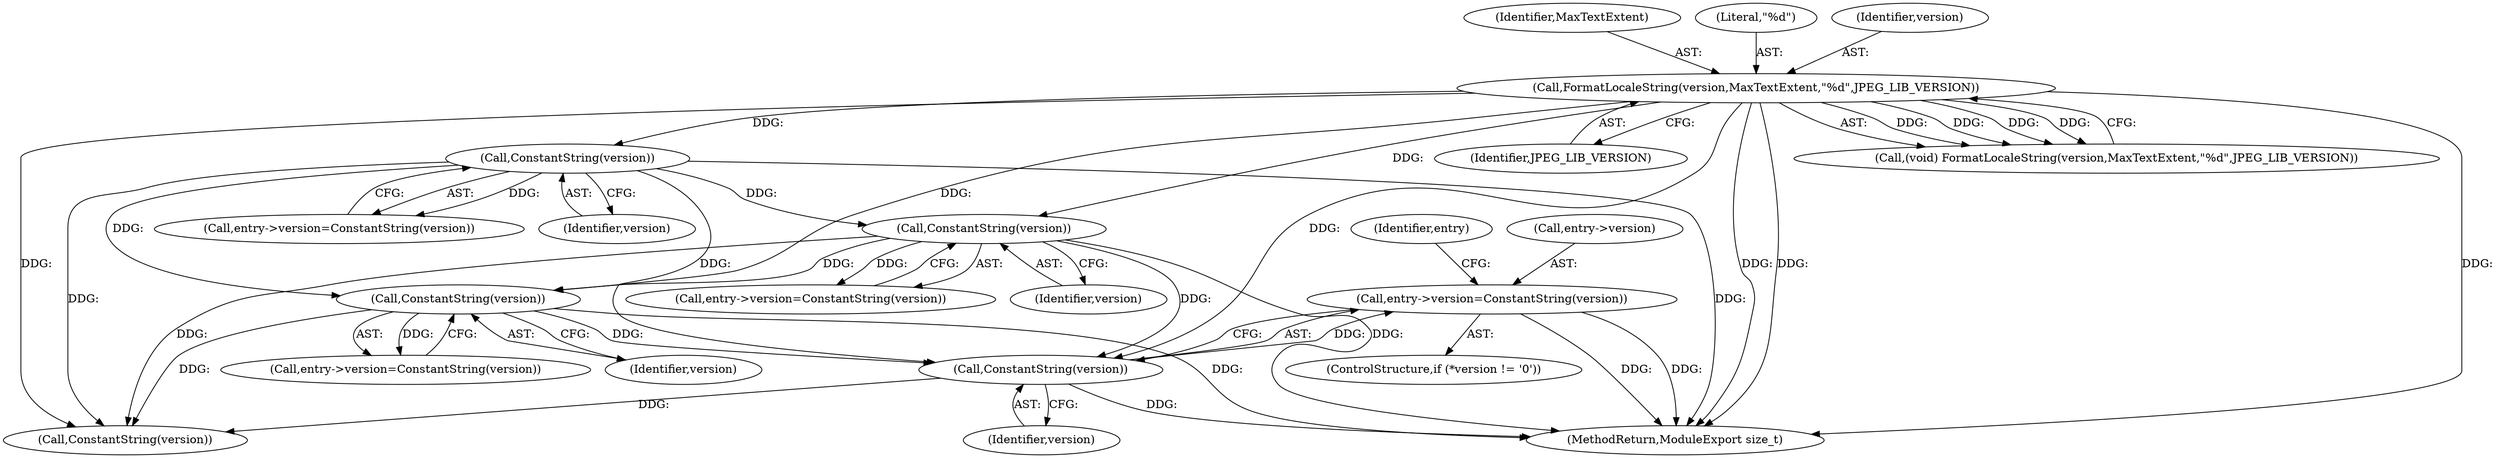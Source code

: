 digraph "0_ImageMagick_948356eec65aea91995d4b7cc487d197d2c5f602_0@pointer" {
"1000376" [label="(Call,entry->version=ConstantString(version))"];
"1000380" [label="(Call,ConstantString(version))"];
"1000314" [label="(Call,ConstantString(version))"];
"1000175" [label="(Call,ConstantString(version))"];
"1000115" [label="(Call,FormatLocaleString(version,MaxTextExtent,\"%d\",JPEG_LIB_VERSION))"];
"1000248" [label="(Call,ConstantString(version))"];
"1000384" [label="(Identifier,entry)"];
"1000381" [label="(Identifier,version)"];
"1000175" [label="(Call,ConstantString(version))"];
"1000244" [label="(Call,entry->version=ConstantString(version))"];
"1000249" [label="(Identifier,version)"];
"1000117" [label="(Identifier,MaxTextExtent)"];
"1000119" [label="(Identifier,JPEG_LIB_VERSION)"];
"1000314" [label="(Call,ConstantString(version))"];
"1000315" [label="(Identifier,version)"];
"1000115" [label="(Call,FormatLocaleString(version,MaxTextExtent,\"%d\",JPEG_LIB_VERSION))"];
"1000118" [label="(Literal,\"%d\")"];
"1000466" [label="(MethodReturn,ModuleExport size_t)"];
"1000176" [label="(Identifier,version)"];
"1000113" [label="(Call,(void) FormatLocaleString(version,MaxTextExtent,\"%d\",JPEG_LIB_VERSION))"];
"1000310" [label="(Call,entry->version=ConstantString(version))"];
"1000377" [label="(Call,entry->version)"];
"1000376" [label="(Call,entry->version=ConstantString(version))"];
"1000371" [label="(ControlStructure,if (*version != '\0'))"];
"1000116" [label="(Identifier,version)"];
"1000248" [label="(Call,ConstantString(version))"];
"1000171" [label="(Call,entry->version=ConstantString(version))"];
"1000380" [label="(Call,ConstantString(version))"];
"1000446" [label="(Call,ConstantString(version))"];
"1000376" -> "1000371"  [label="AST: "];
"1000376" -> "1000380"  [label="CFG: "];
"1000377" -> "1000376"  [label="AST: "];
"1000380" -> "1000376"  [label="AST: "];
"1000384" -> "1000376"  [label="CFG: "];
"1000376" -> "1000466"  [label="DDG: "];
"1000376" -> "1000466"  [label="DDG: "];
"1000380" -> "1000376"  [label="DDG: "];
"1000380" -> "1000381"  [label="CFG: "];
"1000381" -> "1000380"  [label="AST: "];
"1000380" -> "1000466"  [label="DDG: "];
"1000314" -> "1000380"  [label="DDG: "];
"1000175" -> "1000380"  [label="DDG: "];
"1000115" -> "1000380"  [label="DDG: "];
"1000248" -> "1000380"  [label="DDG: "];
"1000380" -> "1000446"  [label="DDG: "];
"1000314" -> "1000310"  [label="AST: "];
"1000314" -> "1000315"  [label="CFG: "];
"1000315" -> "1000314"  [label="AST: "];
"1000310" -> "1000314"  [label="CFG: "];
"1000314" -> "1000466"  [label="DDG: "];
"1000314" -> "1000310"  [label="DDG: "];
"1000175" -> "1000314"  [label="DDG: "];
"1000115" -> "1000314"  [label="DDG: "];
"1000248" -> "1000314"  [label="DDG: "];
"1000314" -> "1000446"  [label="DDG: "];
"1000175" -> "1000171"  [label="AST: "];
"1000175" -> "1000176"  [label="CFG: "];
"1000176" -> "1000175"  [label="AST: "];
"1000171" -> "1000175"  [label="CFG: "];
"1000175" -> "1000466"  [label="DDG: "];
"1000175" -> "1000171"  [label="DDG: "];
"1000115" -> "1000175"  [label="DDG: "];
"1000175" -> "1000248"  [label="DDG: "];
"1000175" -> "1000446"  [label="DDG: "];
"1000115" -> "1000113"  [label="AST: "];
"1000115" -> "1000119"  [label="CFG: "];
"1000116" -> "1000115"  [label="AST: "];
"1000117" -> "1000115"  [label="AST: "];
"1000118" -> "1000115"  [label="AST: "];
"1000119" -> "1000115"  [label="AST: "];
"1000113" -> "1000115"  [label="CFG: "];
"1000115" -> "1000466"  [label="DDG: "];
"1000115" -> "1000466"  [label="DDG: "];
"1000115" -> "1000466"  [label="DDG: "];
"1000115" -> "1000113"  [label="DDG: "];
"1000115" -> "1000113"  [label="DDG: "];
"1000115" -> "1000113"  [label="DDG: "];
"1000115" -> "1000113"  [label="DDG: "];
"1000115" -> "1000248"  [label="DDG: "];
"1000115" -> "1000446"  [label="DDG: "];
"1000248" -> "1000244"  [label="AST: "];
"1000248" -> "1000249"  [label="CFG: "];
"1000249" -> "1000248"  [label="AST: "];
"1000244" -> "1000248"  [label="CFG: "];
"1000248" -> "1000466"  [label="DDG: "];
"1000248" -> "1000244"  [label="DDG: "];
"1000248" -> "1000446"  [label="DDG: "];
}
